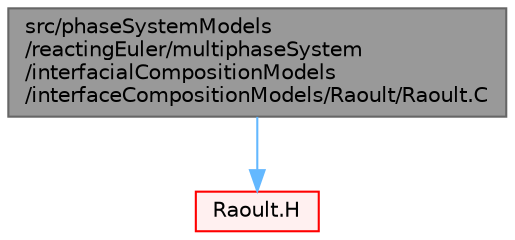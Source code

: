 digraph "src/phaseSystemModels/reactingEuler/multiphaseSystem/interfacialCompositionModels/interfaceCompositionModels/Raoult/Raoult.C"
{
 // LATEX_PDF_SIZE
  bgcolor="transparent";
  edge [fontname=Helvetica,fontsize=10,labelfontname=Helvetica,labelfontsize=10];
  node [fontname=Helvetica,fontsize=10,shape=box,height=0.2,width=0.4];
  Node1 [id="Node000001",label="src/phaseSystemModels\l/reactingEuler/multiphaseSystem\l/interfacialCompositionModels\l/interfaceCompositionModels/Raoult/Raoult.C",height=0.2,width=0.4,color="gray40", fillcolor="grey60", style="filled", fontcolor="black",tooltip=" "];
  Node1 -> Node2 [id="edge1_Node000001_Node000002",color="steelblue1",style="solid",tooltip=" "];
  Node2 [id="Node000002",label="Raoult.H",height=0.2,width=0.4,color="red", fillcolor="#FFF0F0", style="filled",URL="$Raoult_8H.html",tooltip=" "];
}
